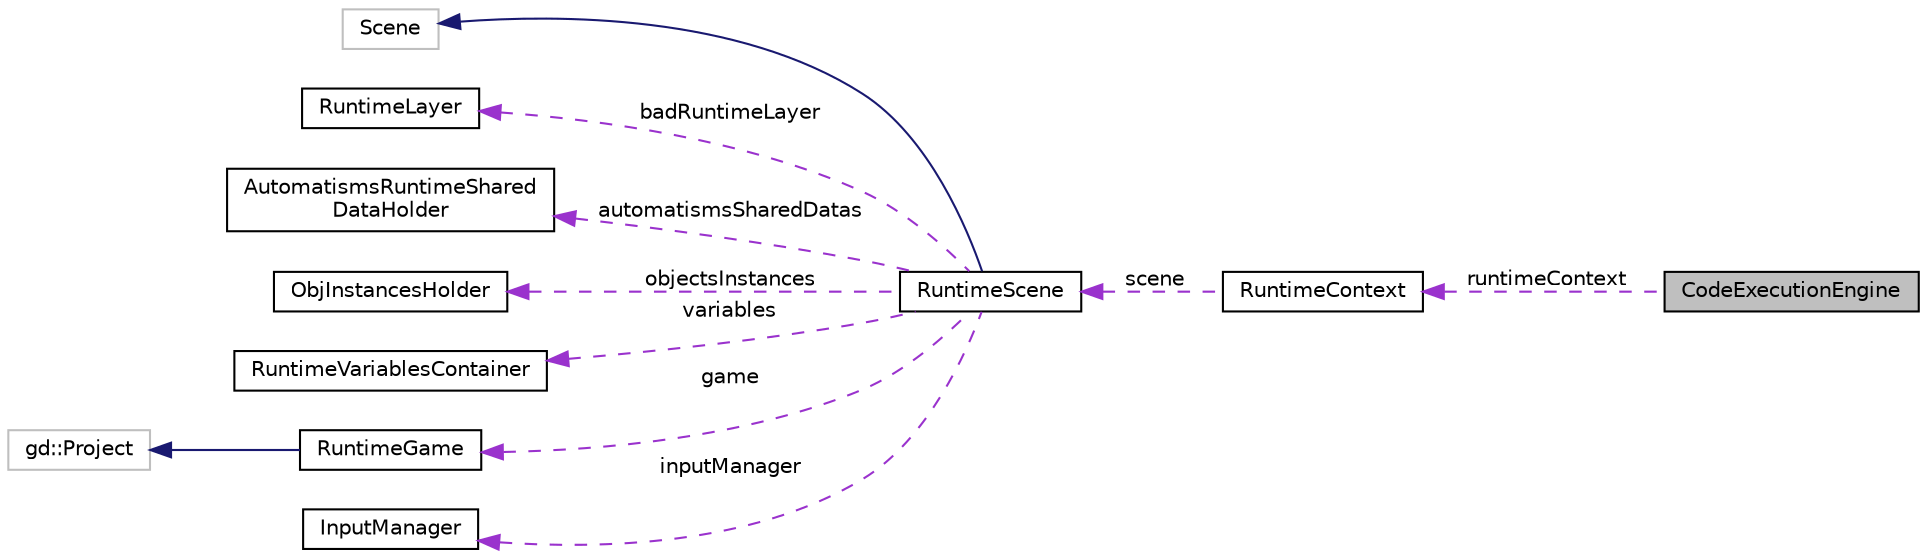 digraph "CodeExecutionEngine"
{
  edge [fontname="Helvetica",fontsize="10",labelfontname="Helvetica",labelfontsize="10"];
  node [fontname="Helvetica",fontsize="10",shape=record];
  rankdir="LR";
  Node1 [label="CodeExecutionEngine",height=0.2,width=0.4,color="black", fillcolor="grey75", style="filled", fontcolor="black"];
  Node2 -> Node1 [dir="back",color="darkorchid3",fontsize="10",style="dashed",label=" runtimeContext" ,fontname="Helvetica"];
  Node2 [label="RuntimeContext",height=0.2,width=0.4,color="black", fillcolor="white", style="filled",URL="$dd/de6/class_runtime_context.html",tooltip="Helper class used by events generated code to get access to various things without including \"heavy\" ..."];
  Node3 -> Node2 [dir="back",color="darkorchid3",fontsize="10",style="dashed",label=" scene" ,fontname="Helvetica"];
  Node3 [label="RuntimeScene",height=0.2,width=0.4,color="black", fillcolor="white", style="filled",URL="$d7/d7f/class_runtime_scene.html",tooltip="Represents a scene being played. "];
  Node4 -> Node3 [dir="back",color="midnightblue",fontsize="10",style="solid",fontname="Helvetica"];
  Node4 [label="Scene",height=0.2,width=0.4,color="grey75", fillcolor="white", style="filled"];
  Node5 -> Node3 [dir="back",color="darkorchid3",fontsize="10",style="dashed",label=" badRuntimeLayer" ,fontname="Helvetica"];
  Node5 [label="RuntimeLayer",height=0.2,width=0.4,color="black", fillcolor="white", style="filled",URL="$dd/daf/class_runtime_layer.html",tooltip="A layer of a layout, used to display objects using RuntimeCamera. "];
  Node6 -> Node3 [dir="back",color="darkorchid3",fontsize="10",style="dashed",label=" automatismsSharedDatas" ,fontname="Helvetica"];
  Node6 [label="AutomatismsRuntimeShared\lDataHolder",height=0.2,width=0.4,color="black", fillcolor="white", style="filled",URL="$d1/dca/class_automatisms_runtime_shared_data_holder.html",tooltip="Contains all the shared data of the automatisms of a RuntimeScene. "];
  Node7 -> Node3 [dir="back",color="darkorchid3",fontsize="10",style="dashed",label=" objectsInstances" ,fontname="Helvetica"];
  Node7 [label="ObjInstancesHolder",height=0.2,width=0.4,color="black", fillcolor="white", style="filled",URL="$d3/de4/class_obj_instances_holder.html",tooltip="Contains lists of objects classified by the name of the objects. "];
  Node8 -> Node3 [dir="back",color="darkorchid3",fontsize="10",style="dashed",label=" variables" ,fontname="Helvetica"];
  Node8 [label="RuntimeVariablesContainer",height=0.2,width=0.4,color="black", fillcolor="white", style="filled",URL="$d3/de0/class_runtime_variables_container.html",tooltip="Container for gd::Variable used at by games at runtime. "];
  Node9 -> Node3 [dir="back",color="darkorchid3",fontsize="10",style="dashed",label=" game" ,fontname="Helvetica"];
  Node9 [label="RuntimeGame",height=0.2,width=0.4,color="black", fillcolor="white", style="filled",URL="$d8/ddb/class_runtime_game.html",tooltip="Represents a game being played. "];
  Node10 -> Node9 [dir="back",color="midnightblue",fontsize="10",style="solid",fontname="Helvetica"];
  Node10 [label="gd::Project",height=0.2,width=0.4,color="grey75", fillcolor="white", style="filled"];
  Node11 -> Node3 [dir="back",color="darkorchid3",fontsize="10",style="dashed",label=" inputManager" ,fontname="Helvetica"];
  Node11 [label="InputManager",height=0.2,width=0.4,color="black", fillcolor="white", style="filled",URL="$df/dd1/class_input_manager.html",tooltip="Manage the events and mouse, keyboard and touches inputs of a sf::Window. "];
}
